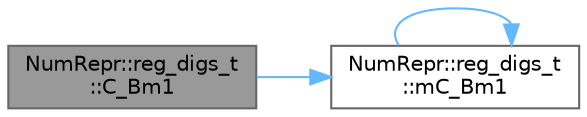 digraph "NumRepr::reg_digs_t::C_Bm1"
{
 // INTERACTIVE_SVG=YES
 // LATEX_PDF_SIZE
  bgcolor="transparent";
  edge [fontname=Helvetica,fontsize=10,labelfontname=Helvetica,labelfontsize=10];
  node [fontname=Helvetica,fontsize=10,shape=box,height=0.2,width=0.4];
  rankdir="LR";
  Node1 [label="NumRepr::reg_digs_t\l::C_Bm1",height=0.2,width=0.4,color="gray40", fillcolor="grey60", style="filled", fontcolor="black",tooltip=" "];
  Node1 -> Node2 [color="steelblue1",style="solid"];
  Node2 [label="NumRepr::reg_digs_t\l::mC_Bm1",height=0.2,width=0.4,color="grey40", fillcolor="white", style="filled",URL="$struct_num_repr_1_1reg__digs__t.html#aba51984e457f7e0cd28fa38c3454b38a",tooltip=" "];
  Node2 -> Node2 [color="steelblue1",style="solid"];
}
